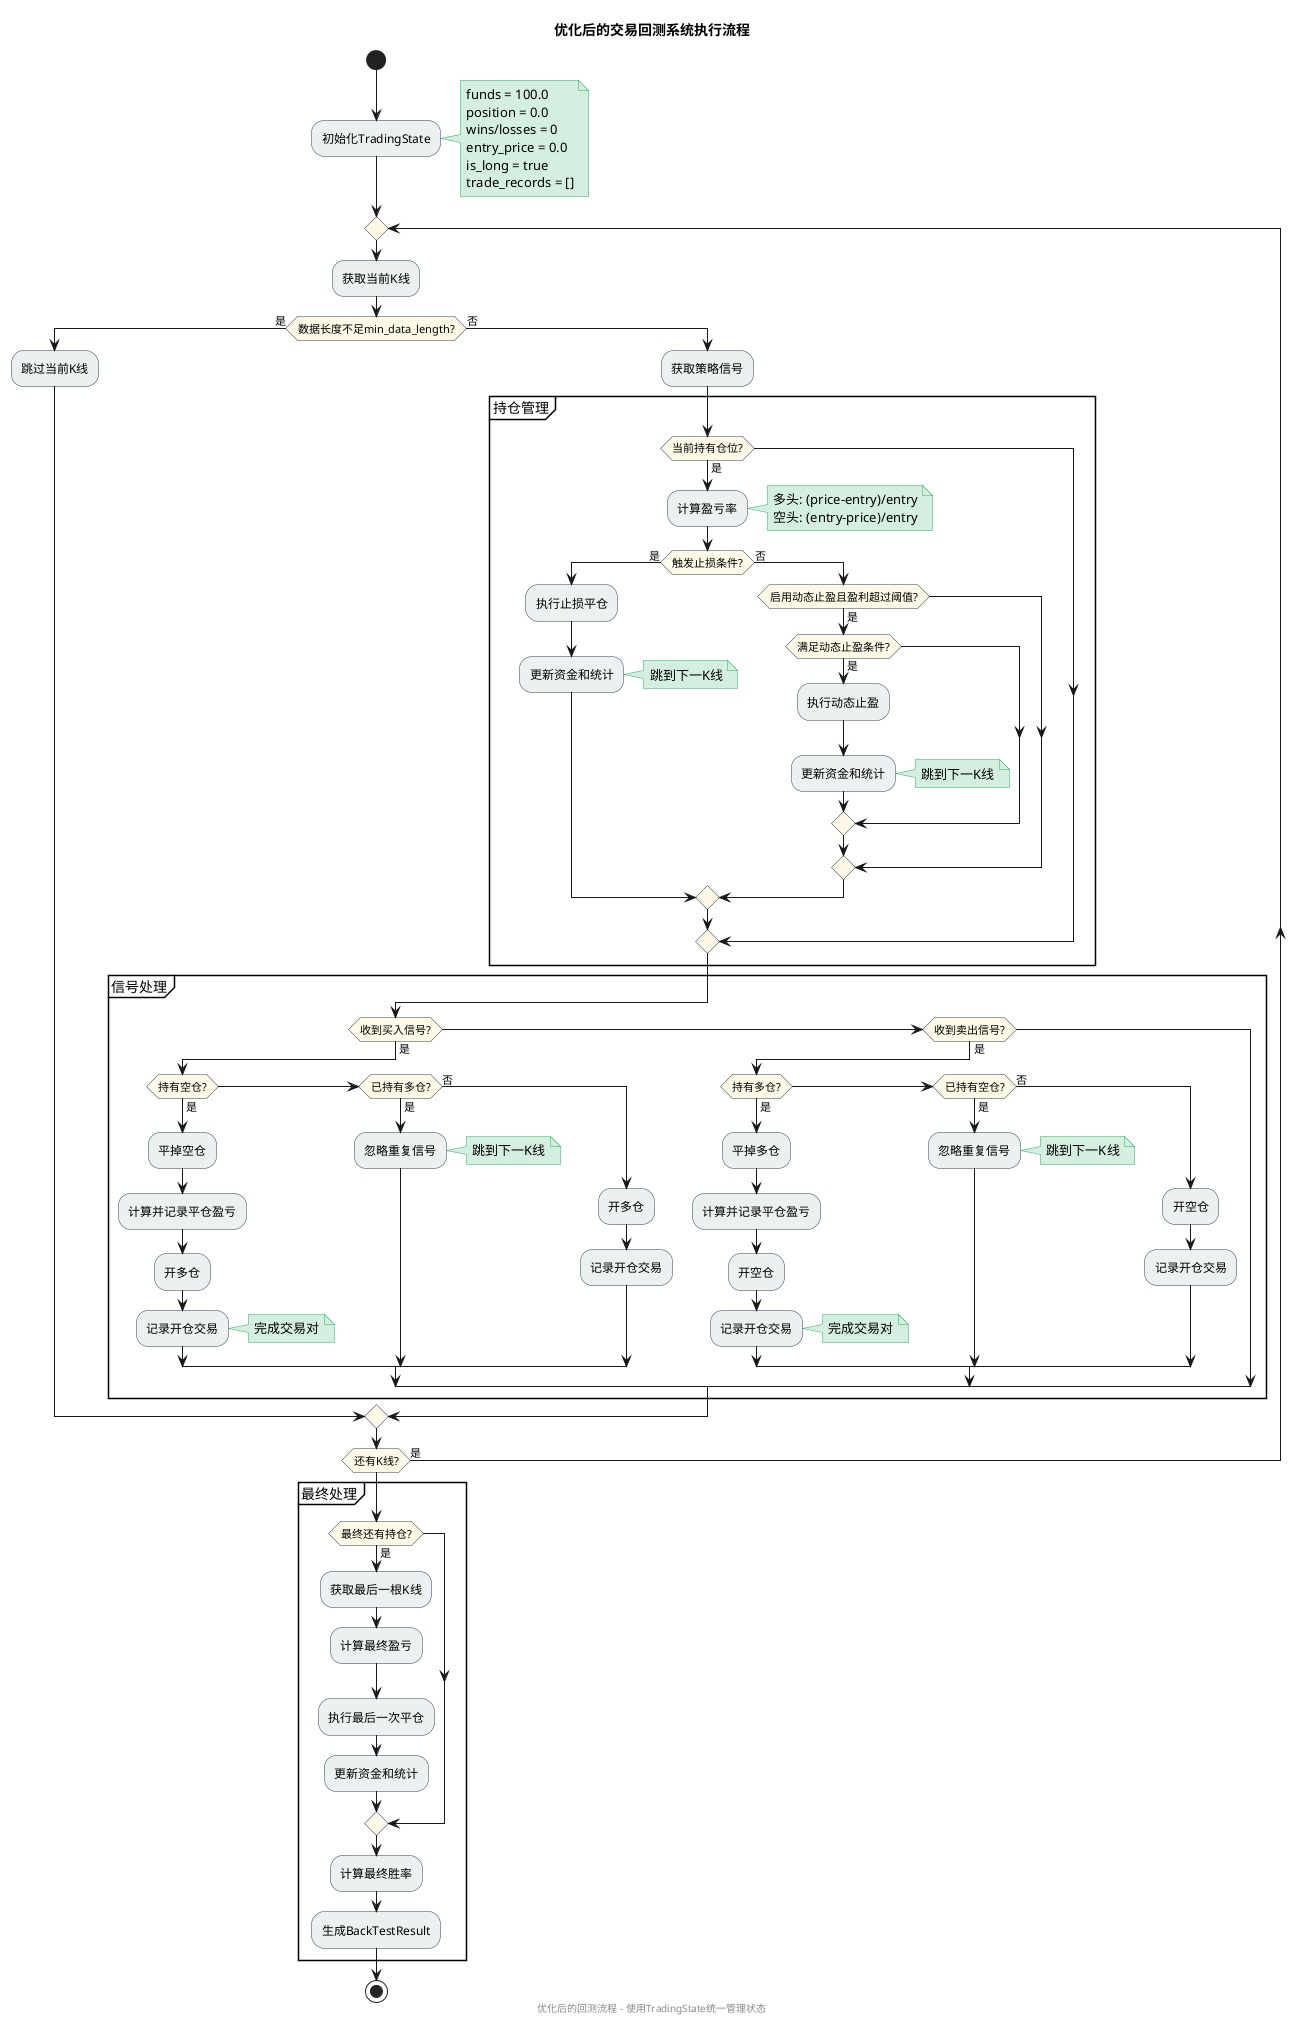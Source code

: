 @startuml
title 优化后的交易回测系统执行流程

skinparam backgroundColor white
skinparam activityBorderColor #2C3E50
skinparam activityBackgroundColor #ECF0F1
skinparam activityDiamondBackgroundColor #FEF9E7
skinparam noteBackgroundColor #D4EFDF
skinparam noteBorderColor #27AE60

start

:初始化TradingState;
note right
  funds = 100.0
  position = 0.0
  wins/losses = 0
  entry_price = 0.0
  is_long = true
  trade_records = []
end note

repeat
  :获取当前K线;
  
  if (数据长度不足min_data_length?) then (是)
    :跳过当前K线;
  else (否)
    :获取策略信号;
    
    partition "持仓管理" {
      if (当前持有仓位?) then (是)
        :计算盈亏率;
        note right
          多头: (price-entry)/entry
          空头: (entry-price)/entry
        end note
        
        if (触发止损条件?) then (是)
          :执行止损平仓;
          :更新资金和统计;
          note right: 跳到下一K线
        else (否)
          if (启用动态止盈且盈利超过阈值?) then (是)
            if (满足动态止盈条件?) then (是)
              :执行动态止盈;
              :更新资金和统计;
              note right: 跳到下一K线
            endif
          endif
        endif
      endif
    }
    
    partition "信号处理" {
      if (收到买入信号?) then (是)
        if (持有空仓?) then (是)
          :平掉空仓;
          :计算并记录平仓盈亏;
          :开多仓;
          :记录开仓交易;
          note right: 完成交易对
        elseif (已持有多仓?) then (是)
          :忽略重复信号;
          note right: 跳到下一K线
        else (否)
          :开多仓;
          :记录开仓交易;
        endif
      elseif (收到卖出信号?) then (是)
        if (持有多仓?) then (是)
          :平掉多仓;
          :计算并记录平仓盈亏;
          :开空仓;
          :记录开仓交易;
          note right: 完成交易对
        elseif (已持有空仓?) then (是)
          :忽略重复信号;
          note right: 跳到下一K线
        else (否)
          :开空仓;
          :记录开仓交易;
        endif
      endif
    }
  endif
repeat while (还有K线?) is (是)

partition "最终处理" {
  if (最终还有持仓?) then (是)
    :获取最后一根K线;
    :计算最终盈亏;
    :执行最后一次平仓;
    :更新资金和统计;
  endif
  
  :计算最终胜率;
  :生成BackTestResult;
}

stop

footer 优化后的回测流程 - 使用TradingState统一管理状态

@enduml 